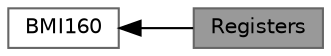 digraph "Registers"
{
 // LATEX_PDF_SIZE
  bgcolor="transparent";
  edge [fontname=Helvetica,fontsize=10,labelfontname=Helvetica,labelfontsize=10];
  node [fontname=Helvetica,fontsize=10,shape=box,height=0.2,width=0.4];
  rankdir=LR;
  Node2 [id="Node000002",label="BMI160",height=0.2,width=0.4,color="grey40", fillcolor="white", style="filled",URL="$group__bmi160.html",tooltip=" "];
  Node1 [id="Node000001",label="Registers",height=0.2,width=0.4,color="gray40", fillcolor="grey60", style="filled", fontcolor="black",tooltip="Read data from the given register address of sensor."];
  Node2->Node1 [shape=plaintext, dir="back", style="solid"];
}
